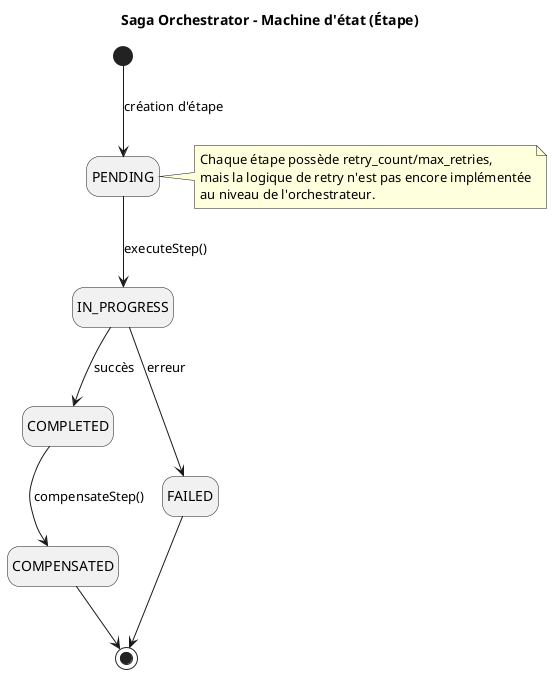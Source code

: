 @startuml
title Saga Orchestrator - Machine d'état (Étape)
hide empty description

state "PENDING" as PENDING
state "IN_PROGRESS" as IN_PROGRESS
state "COMPLETED" as COMPLETED
state "FAILED" as FAILED
state "COMPENSATED" as COMPENSATED

[*] --> PENDING : création d'étape
PENDING --> IN_PROGRESS : executeStep()
IN_PROGRESS --> COMPLETED : succès
IN_PROGRESS --> FAILED : erreur
FAILED --> [*]
COMPLETED --> COMPENSATED : compensateStep()
COMPENSATED --> [*]

note right of PENDING
Chaque étape possède retry_count/max_retries,
mais la logique de retry n'est pas encore implémentée
au niveau de l'orchestrateur.
end note

@enduml
